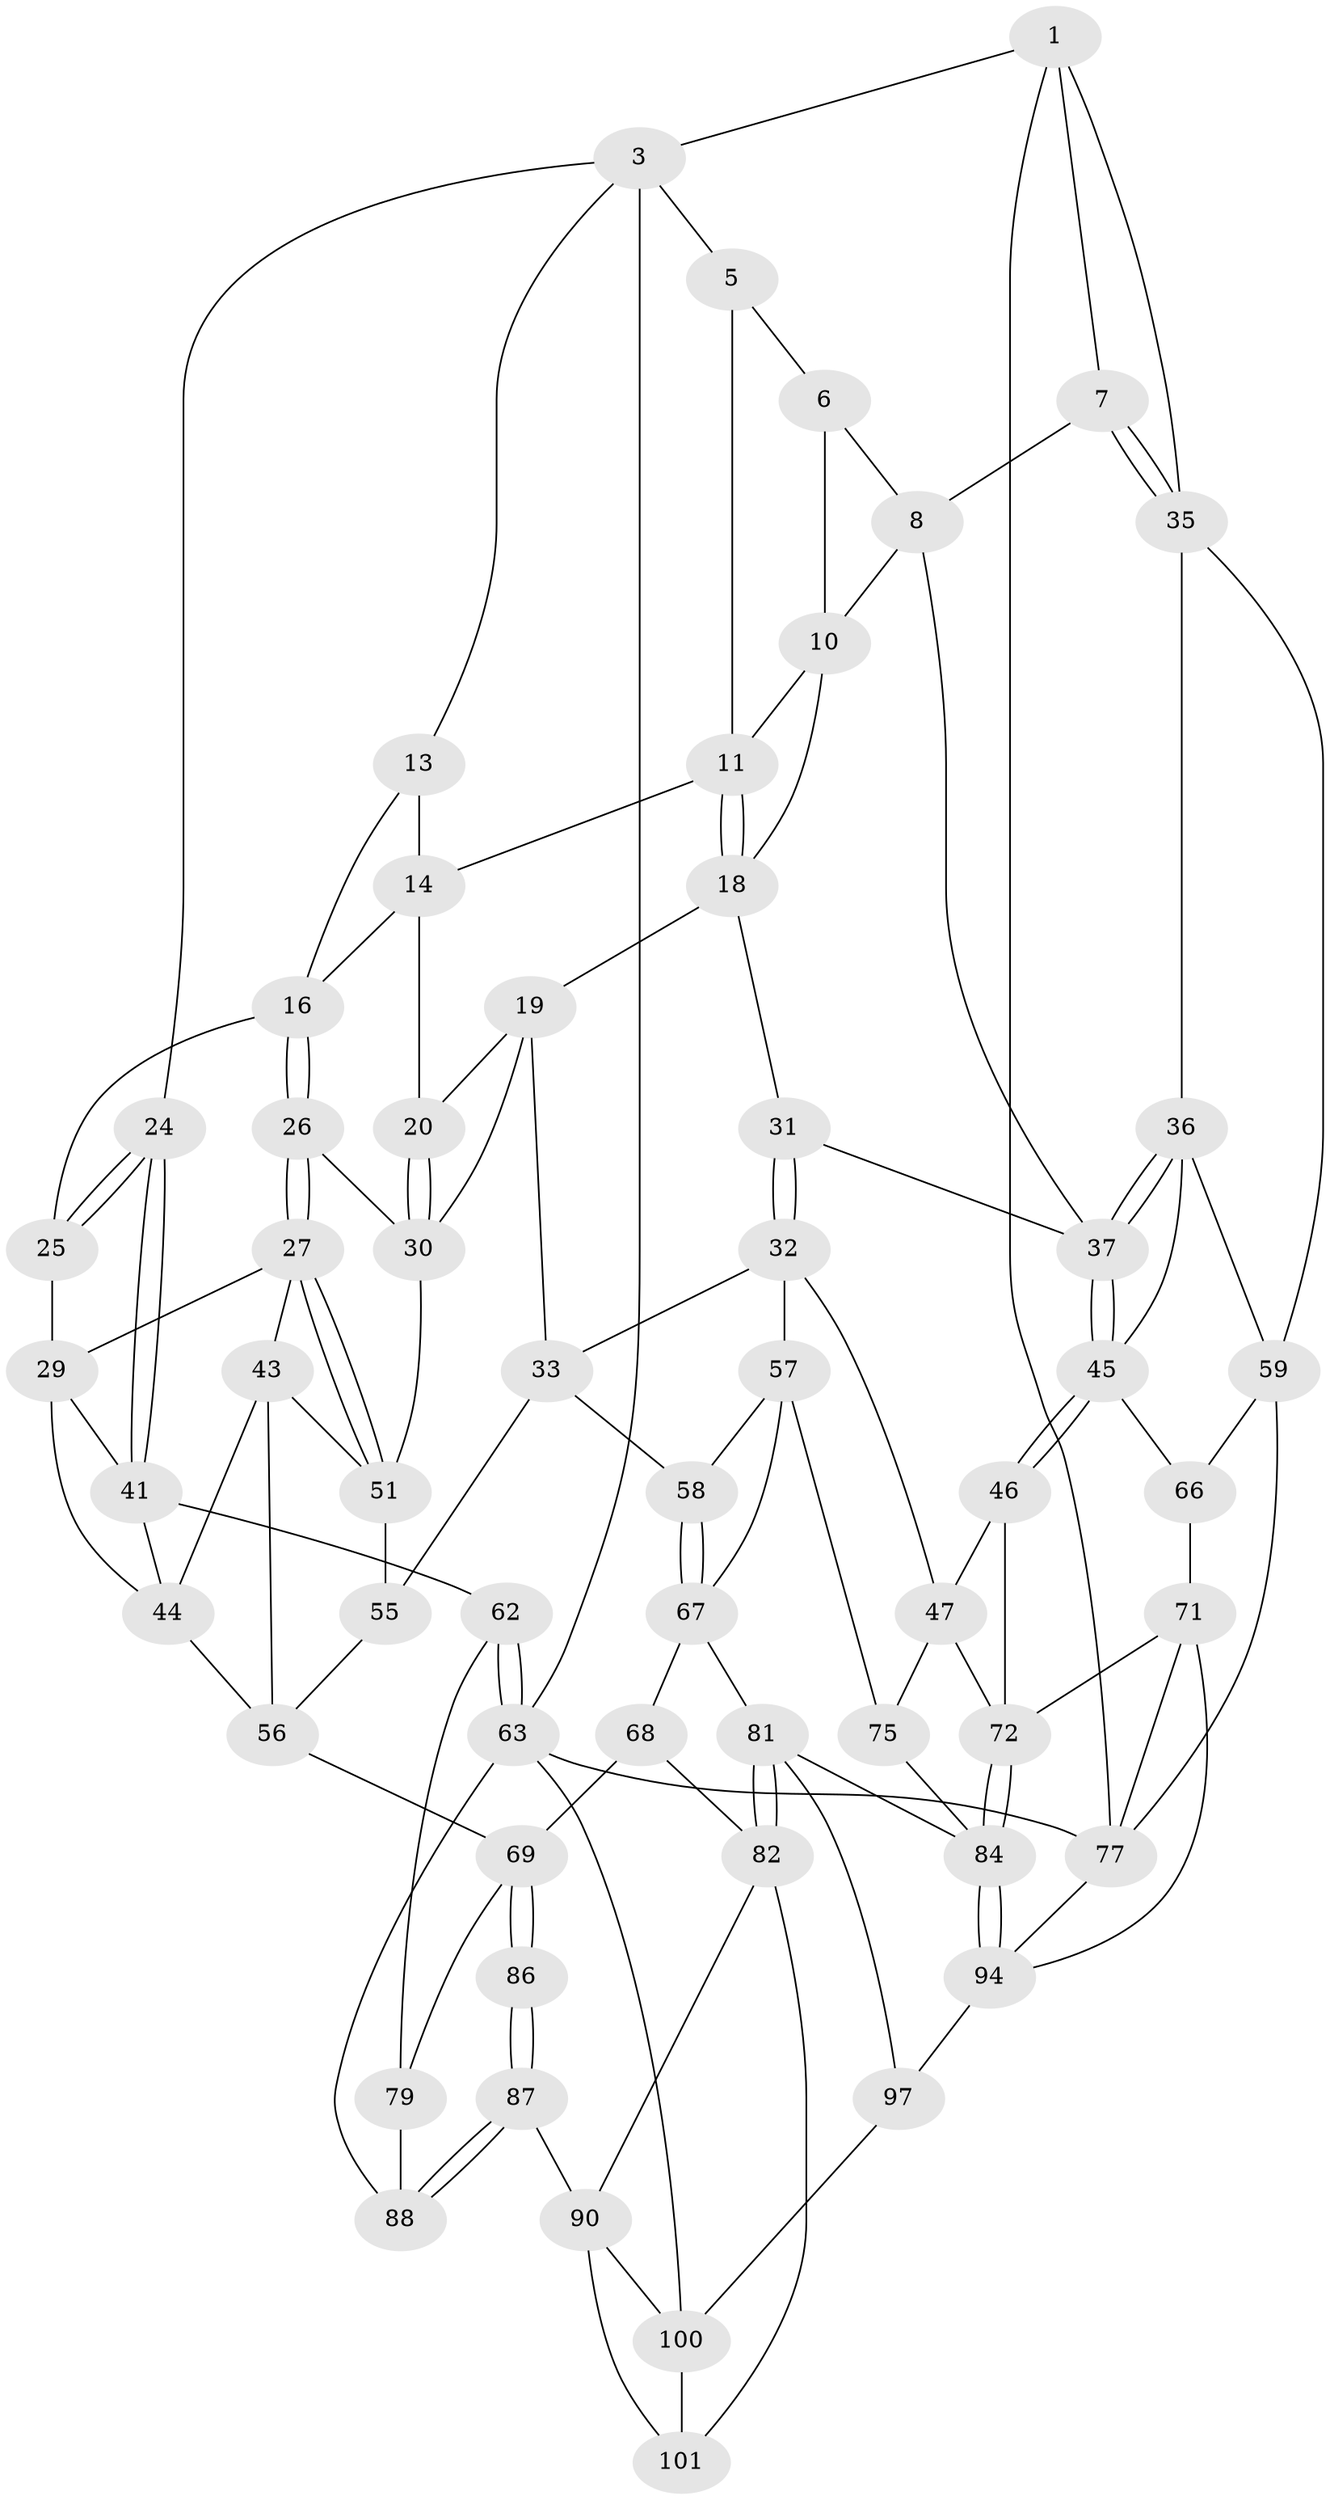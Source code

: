 // original degree distribution, {3: 0.0196078431372549, 6: 0.20588235294117646, 5: 0.5490196078431373, 4: 0.22549019607843138}
// Generated by graph-tools (version 1.1) at 2025/38/02/21/25 10:38:58]
// undirected, 60 vertices, 130 edges
graph export_dot {
graph [start="1"]
  node [color=gray90,style=filled];
  1 [pos="+0.8455943856524585+0",super="+2"];
  3 [pos="+0+0",super="+4"];
  5 [pos="+0.5104920617335535+0"];
  6 [pos="+0.5270933507264185+0",super="+9"];
  7 [pos="+0.8051902375244504+0.1436578745447262"];
  8 [pos="+0.748381013373145+0.13647436187590223",super="+23"];
  10 [pos="+0.6169498378432541+0.17009528294847928",super="+21"];
  11 [pos="+0.5173277523545319+0.12547484270715606",super="+12"];
  13 [pos="+0.23842395663041085+0.08149209583140002"];
  14 [pos="+0.4155739994671203+0.021036387175604753",super="+15"];
  16 [pos="+0.2637937771949984+0.17203378917244996",super="+17"];
  18 [pos="+0.5002660624760065+0.19079230086156876",super="+22"];
  19 [pos="+0.4706610939322494+0.20683591289381423",super="+34"];
  20 [pos="+0.3872482486670551+0.20182647443867383"];
  24 [pos="+0+0"];
  25 [pos="+0.1647327090406377+0.1976176030854929"];
  26 [pos="+0.3375950459166974+0.2513077015636576"];
  27 [pos="+0.31251287184988585+0.2852712752318024",super="+28"];
  29 [pos="+0.1600320934146209+0.23020882755590874",super="+42"];
  30 [pos="+0.34945084505612317+0.2482555234273911",super="+40"];
  31 [pos="+0.5579820858663896+0.2585164102098993"];
  32 [pos="+0.5360696218314441+0.3408060159219868",super="+48"];
  33 [pos="+0.4731772464952528+0.33323895640490087",super="+54"];
  35 [pos="+0.8453148802901966+0.1898180326187874",super="+39"];
  36 [pos="+0.8402230385703097+0.2984591903774017",super="+60"];
  37 [pos="+0.750368064327471+0.38206263842985994",super="+38"];
  41 [pos="+0+0.04009659824150395",super="+50"];
  43 [pos="+0.14502598257108718+0.33654312258402497",super="+53"];
  44 [pos="+0.04465828483164986+0.2821225460241149",super="+49"];
  45 [pos="+0.728284238341402+0.4237157658540097",super="+61"];
  46 [pos="+0.7004243536003766+0.44496826774898246"];
  47 [pos="+0.6482168805167456+0.45682905684895303",super="+74"];
  51 [pos="+0.30113421382243133+0.40320181488865875",super="+52"];
  55 [pos="+0.306442227262047+0.440265587974078"];
  56 [pos="+0+0.523351315601219",super="+64"];
  57 [pos="+0.552900592835127+0.5300065582393945",super="+76"];
  58 [pos="+0.41363185000495534+0.5310599813620354"];
  59 [pos="+1+0.39120772750136895",super="+65"];
  62 [pos="+0+0.6737106161790924"];
  63 [pos="+0+1",super="+98"];
  66 [pos="+0.9895830547411818+0.6147557392777167"];
  67 [pos="+0.3678379535023918+0.6324794519608626",super="+78"];
  68 [pos="+0.23266951397327384+0.6593965134028579"];
  69 [pos="+0.19113111584852224+0.6521485594619469",super="+70"];
  71 [pos="+0.8782482938561991+0.6897694531208987",super="+93"];
  72 [pos="+0.811602940785835+0.6891708952388537",super="+73"];
  75 [pos="+0.6065883564729992+0.7082295874914522"];
  77 [pos="+1+1",super="+95"];
  79 [pos="+0.09557934727658034+0.7308112327696993",super="+80"];
  81 [pos="+0.4383562526067048+0.8232427433460004",super="+92"];
  82 [pos="+0.3925641170359086+0.8345173426815417",super="+83"];
  84 [pos="+0.7444673195872629+0.7735594851780547",super="+85"];
  86 [pos="+0.18800225541706034+0.6806009905755162"];
  87 [pos="+0.13971935565460333+0.8563423035239817",super="+91"];
  88 [pos="+0.1369416667684017+0.8591905283453712",super="+89"];
  90 [pos="+0.29787396787623815+0.8361439859648081",super="+99"];
  94 [pos="+0.7731995910072184+0.8249372463029326",super="+96"];
  97 [pos="+0.6175240813246249+1"];
  100 [pos="+0+1",super="+102"];
  101 [pos="+0.35501341082742327+0.9045885944885532"];
  1 -- 7;
  1 -- 3;
  1 -- 77;
  1 -- 35;
  3 -- 24;
  3 -- 63;
  3 -- 5;
  3 -- 13;
  5 -- 6;
  5 -- 11;
  6 -- 8;
  6 -- 10;
  7 -- 8;
  7 -- 35;
  7 -- 35;
  8 -- 10;
  8 -- 37;
  10 -- 11;
  10 -- 18;
  11 -- 18;
  11 -- 18;
  11 -- 14;
  13 -- 14;
  13 -- 16;
  14 -- 16;
  14 -- 20;
  16 -- 26;
  16 -- 26;
  16 -- 25;
  18 -- 19;
  18 -- 31;
  19 -- 20;
  19 -- 33;
  19 -- 30;
  20 -- 30;
  20 -- 30;
  24 -- 25;
  24 -- 25;
  24 -- 41;
  24 -- 41;
  25 -- 29;
  26 -- 27;
  26 -- 27;
  26 -- 30;
  27 -- 51;
  27 -- 51;
  27 -- 43;
  27 -- 29;
  29 -- 41;
  29 -- 44;
  30 -- 51;
  31 -- 32;
  31 -- 32;
  31 -- 37;
  32 -- 33;
  32 -- 57;
  32 -- 47;
  33 -- 58;
  33 -- 55;
  35 -- 36;
  35 -- 59;
  36 -- 37;
  36 -- 37;
  36 -- 59;
  36 -- 45;
  37 -- 45;
  37 -- 45;
  41 -- 62;
  41 -- 44;
  43 -- 44;
  43 -- 56;
  43 -- 51;
  44 -- 56;
  45 -- 46;
  45 -- 46;
  45 -- 66;
  46 -- 47;
  46 -- 72;
  47 -- 72;
  47 -- 75;
  51 -- 55;
  55 -- 56;
  56 -- 69;
  57 -- 58;
  57 -- 75;
  57 -- 67;
  58 -- 67;
  58 -- 67;
  59 -- 66;
  59 -- 77;
  62 -- 63;
  62 -- 63;
  62 -- 79;
  63 -- 77;
  63 -- 88;
  63 -- 100;
  66 -- 71;
  67 -- 68;
  67 -- 81;
  68 -- 69;
  68 -- 82;
  69 -- 86;
  69 -- 86;
  69 -- 79;
  71 -- 72;
  71 -- 94;
  71 -- 77;
  72 -- 84;
  72 -- 84;
  75 -- 84;
  77 -- 94;
  79 -- 88 [weight=2];
  81 -- 82;
  81 -- 82;
  81 -- 97;
  81 -- 84;
  82 -- 101;
  82 -- 90;
  84 -- 94;
  84 -- 94;
  86 -- 87 [weight=2];
  86 -- 87;
  87 -- 88;
  87 -- 88;
  87 -- 90;
  90 -- 100;
  90 -- 101;
  94 -- 97;
  97 -- 100;
  100 -- 101;
}
